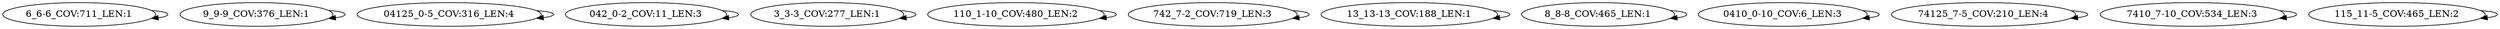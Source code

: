 digraph G {
    "6_6-6_COV:711_LEN:1" -> "6_6-6_COV:711_LEN:1";
    "9_9-9_COV:376_LEN:1" -> "9_9-9_COV:376_LEN:1";
    "04125_0-5_COV:316_LEN:4" -> "04125_0-5_COV:316_LEN:4";
    "042_0-2_COV:11_LEN:3" -> "042_0-2_COV:11_LEN:3";
    "3_3-3_COV:277_LEN:1" -> "3_3-3_COV:277_LEN:1";
    "110_1-10_COV:480_LEN:2" -> "110_1-10_COV:480_LEN:2";
    "742_7-2_COV:719_LEN:3" -> "742_7-2_COV:719_LEN:3";
    "13_13-13_COV:188_LEN:1" -> "13_13-13_COV:188_LEN:1";
    "8_8-8_COV:465_LEN:1" -> "8_8-8_COV:465_LEN:1";
    "0410_0-10_COV:6_LEN:3" -> "0410_0-10_COV:6_LEN:3";
    "74125_7-5_COV:210_LEN:4" -> "74125_7-5_COV:210_LEN:4";
    "7410_7-10_COV:534_LEN:3" -> "7410_7-10_COV:534_LEN:3";
    "115_11-5_COV:465_LEN:2" -> "115_11-5_COV:465_LEN:2";
}
